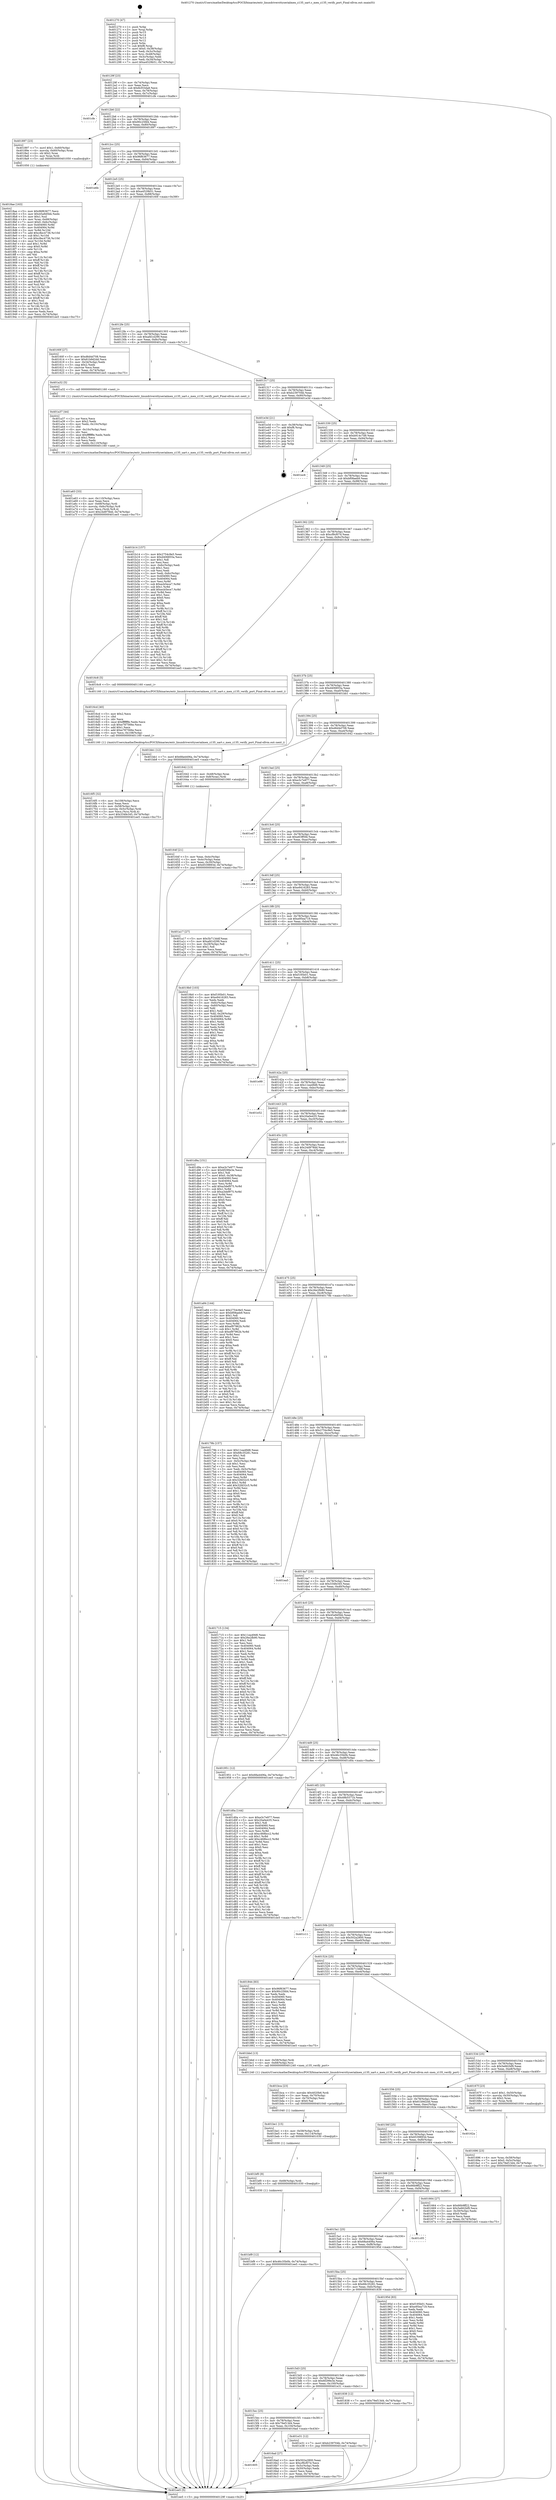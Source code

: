 digraph "0x401270" {
  label = "0x401270 (/mnt/c/Users/mathe/Desktop/tcc/POCII/binaries/extr_linuxdriversttyserialmen_z135_uart.c_men_z135_verify_port_Final-ollvm.out::main(0))"
  labelloc = "t"
  node[shape=record]

  Entry [label="",width=0.3,height=0.3,shape=circle,fillcolor=black,style=filled]
  "0x40129f" [label="{
     0x40129f [23]\l
     | [instrs]\l
     &nbsp;&nbsp;0x40129f \<+3\>: mov -0x74(%rbp),%eax\l
     &nbsp;&nbsp;0x4012a2 \<+2\>: mov %eax,%ecx\l
     &nbsp;&nbsp;0x4012a4 \<+6\>: sub $0x8cf33da8,%ecx\l
     &nbsp;&nbsp;0x4012aa \<+3\>: mov %eax,-0x78(%rbp)\l
     &nbsp;&nbsp;0x4012ad \<+3\>: mov %ecx,-0x7c(%rbp)\l
     &nbsp;&nbsp;0x4012b0 \<+6\>: je 0000000000401cfe \<main+0xa8e\>\l
  }"]
  "0x401cfe" [label="{
     0x401cfe\l
  }", style=dashed]
  "0x4012b6" [label="{
     0x4012b6 [22]\l
     | [instrs]\l
     &nbsp;&nbsp;0x4012b6 \<+5\>: jmp 00000000004012bb \<main+0x4b\>\l
     &nbsp;&nbsp;0x4012bb \<+3\>: mov -0x78(%rbp),%eax\l
     &nbsp;&nbsp;0x4012be \<+5\>: sub $0x90c25fd4,%eax\l
     &nbsp;&nbsp;0x4012c3 \<+3\>: mov %eax,-0x80(%rbp)\l
     &nbsp;&nbsp;0x4012c6 \<+6\>: je 0000000000401897 \<main+0x627\>\l
  }"]
  Exit [label="",width=0.3,height=0.3,shape=circle,fillcolor=black,style=filled,peripheries=2]
  "0x401897" [label="{
     0x401897 [23]\l
     | [instrs]\l
     &nbsp;&nbsp;0x401897 \<+7\>: movl $0x1,-0x60(%rbp)\l
     &nbsp;&nbsp;0x40189e \<+4\>: movslq -0x60(%rbp),%rax\l
     &nbsp;&nbsp;0x4018a2 \<+4\>: shl $0x2,%rax\l
     &nbsp;&nbsp;0x4018a6 \<+3\>: mov %rax,%rdi\l
     &nbsp;&nbsp;0x4018a9 \<+5\>: call 0000000000401050 \<malloc@plt\>\l
     | [calls]\l
     &nbsp;&nbsp;0x401050 \{1\} (unknown)\l
  }"]
  "0x4012cc" [label="{
     0x4012cc [25]\l
     | [instrs]\l
     &nbsp;&nbsp;0x4012cc \<+5\>: jmp 00000000004012d1 \<main+0x61\>\l
     &nbsp;&nbsp;0x4012d1 \<+3\>: mov -0x78(%rbp),%eax\l
     &nbsp;&nbsp;0x4012d4 \<+5\>: sub $0x96f63677,%eax\l
     &nbsp;&nbsp;0x4012d9 \<+6\>: mov %eax,-0x84(%rbp)\l
     &nbsp;&nbsp;0x4012df \<+6\>: je 0000000000401e6b \<main+0xbfb\>\l
  }"]
  "0x401bf9" [label="{
     0x401bf9 [12]\l
     | [instrs]\l
     &nbsp;&nbsp;0x401bf9 \<+7\>: movl $0x46c35b0b,-0x74(%rbp)\l
     &nbsp;&nbsp;0x401c00 \<+5\>: jmp 0000000000401ee5 \<main+0xc75\>\l
  }"]
  "0x401e6b" [label="{
     0x401e6b\l
  }", style=dashed]
  "0x4012e5" [label="{
     0x4012e5 [25]\l
     | [instrs]\l
     &nbsp;&nbsp;0x4012e5 \<+5\>: jmp 00000000004012ea \<main+0x7a\>\l
     &nbsp;&nbsp;0x4012ea \<+3\>: mov -0x78(%rbp),%eax\l
     &nbsp;&nbsp;0x4012ed \<+5\>: sub $0xa4529b51,%eax\l
     &nbsp;&nbsp;0x4012f2 \<+6\>: mov %eax,-0x88(%rbp)\l
     &nbsp;&nbsp;0x4012f8 \<+6\>: je 000000000040160f \<main+0x39f\>\l
  }"]
  "0x401bf0" [label="{
     0x401bf0 [9]\l
     | [instrs]\l
     &nbsp;&nbsp;0x401bf0 \<+4\>: mov -0x68(%rbp),%rdi\l
     &nbsp;&nbsp;0x401bf4 \<+5\>: call 0000000000401030 \<free@plt\>\l
     | [calls]\l
     &nbsp;&nbsp;0x401030 \{1\} (unknown)\l
  }"]
  "0x40160f" [label="{
     0x40160f [27]\l
     | [instrs]\l
     &nbsp;&nbsp;0x40160f \<+5\>: mov $0xd6d4d708,%eax\l
     &nbsp;&nbsp;0x401614 \<+5\>: mov $0x61b9d2dd,%ecx\l
     &nbsp;&nbsp;0x401619 \<+3\>: mov -0x34(%rbp),%edx\l
     &nbsp;&nbsp;0x40161c \<+3\>: cmp $0x2,%edx\l
     &nbsp;&nbsp;0x40161f \<+3\>: cmovne %ecx,%eax\l
     &nbsp;&nbsp;0x401622 \<+3\>: mov %eax,-0x74(%rbp)\l
     &nbsp;&nbsp;0x401625 \<+5\>: jmp 0000000000401ee5 \<main+0xc75\>\l
  }"]
  "0x4012fe" [label="{
     0x4012fe [25]\l
     | [instrs]\l
     &nbsp;&nbsp;0x4012fe \<+5\>: jmp 0000000000401303 \<main+0x93\>\l
     &nbsp;&nbsp;0x401303 \<+3\>: mov -0x78(%rbp),%eax\l
     &nbsp;&nbsp;0x401306 \<+5\>: sub $0xafd1d299,%eax\l
     &nbsp;&nbsp;0x40130b \<+6\>: mov %eax,-0x8c(%rbp)\l
     &nbsp;&nbsp;0x401311 \<+6\>: je 0000000000401a32 \<main+0x7c2\>\l
  }"]
  "0x401ee5" [label="{
     0x401ee5 [5]\l
     | [instrs]\l
     &nbsp;&nbsp;0x401ee5 \<+5\>: jmp 000000000040129f \<main+0x2f\>\l
  }"]
  "0x401270" [label="{
     0x401270 [47]\l
     | [instrs]\l
     &nbsp;&nbsp;0x401270 \<+1\>: push %rbp\l
     &nbsp;&nbsp;0x401271 \<+3\>: mov %rsp,%rbp\l
     &nbsp;&nbsp;0x401274 \<+2\>: push %r15\l
     &nbsp;&nbsp;0x401276 \<+2\>: push %r14\l
     &nbsp;&nbsp;0x401278 \<+2\>: push %r13\l
     &nbsp;&nbsp;0x40127a \<+2\>: push %r12\l
     &nbsp;&nbsp;0x40127c \<+1\>: push %rbx\l
     &nbsp;&nbsp;0x40127d \<+7\>: sub $0xf8,%rsp\l
     &nbsp;&nbsp;0x401284 \<+7\>: movl $0x0,-0x38(%rbp)\l
     &nbsp;&nbsp;0x40128b \<+3\>: mov %edi,-0x3c(%rbp)\l
     &nbsp;&nbsp;0x40128e \<+4\>: mov %rsi,-0x48(%rbp)\l
     &nbsp;&nbsp;0x401292 \<+3\>: mov -0x3c(%rbp),%edi\l
     &nbsp;&nbsp;0x401295 \<+3\>: mov %edi,-0x34(%rbp)\l
     &nbsp;&nbsp;0x401298 \<+7\>: movl $0xa4529b51,-0x74(%rbp)\l
  }"]
  "0x401be1" [label="{
     0x401be1 [15]\l
     | [instrs]\l
     &nbsp;&nbsp;0x401be1 \<+4\>: mov -0x58(%rbp),%rdi\l
     &nbsp;&nbsp;0x401be5 \<+6\>: mov %eax,-0x114(%rbp)\l
     &nbsp;&nbsp;0x401beb \<+5\>: call 0000000000401030 \<free@plt\>\l
     | [calls]\l
     &nbsp;&nbsp;0x401030 \{1\} (unknown)\l
  }"]
  "0x401a32" [label="{
     0x401a32 [5]\l
     | [instrs]\l
     &nbsp;&nbsp;0x401a32 \<+5\>: call 0000000000401160 \<next_i\>\l
     | [calls]\l
     &nbsp;&nbsp;0x401160 \{1\} (/mnt/c/Users/mathe/Desktop/tcc/POCII/binaries/extr_linuxdriversttyserialmen_z135_uart.c_men_z135_verify_port_Final-ollvm.out::next_i)\l
  }"]
  "0x401317" [label="{
     0x401317 [25]\l
     | [instrs]\l
     &nbsp;&nbsp;0x401317 \<+5\>: jmp 000000000040131c \<main+0xac\>\l
     &nbsp;&nbsp;0x40131c \<+3\>: mov -0x78(%rbp),%eax\l
     &nbsp;&nbsp;0x40131f \<+5\>: sub $0xb239704b,%eax\l
     &nbsp;&nbsp;0x401324 \<+6\>: mov %eax,-0x90(%rbp)\l
     &nbsp;&nbsp;0x40132a \<+6\>: je 0000000000401e3d \<main+0xbcd\>\l
  }"]
  "0x401bca" [label="{
     0x401bca [23]\l
     | [instrs]\l
     &nbsp;&nbsp;0x401bca \<+10\>: movabs $0x4020b6,%rdi\l
     &nbsp;&nbsp;0x401bd4 \<+3\>: mov %eax,-0x70(%rbp)\l
     &nbsp;&nbsp;0x401bd7 \<+3\>: mov -0x70(%rbp),%esi\l
     &nbsp;&nbsp;0x401bda \<+2\>: mov $0x0,%al\l
     &nbsp;&nbsp;0x401bdc \<+5\>: call 0000000000401040 \<printf@plt\>\l
     | [calls]\l
     &nbsp;&nbsp;0x401040 \{1\} (unknown)\l
  }"]
  "0x401e3d" [label="{
     0x401e3d [21]\l
     | [instrs]\l
     &nbsp;&nbsp;0x401e3d \<+3\>: mov -0x38(%rbp),%eax\l
     &nbsp;&nbsp;0x401e40 \<+7\>: add $0xf8,%rsp\l
     &nbsp;&nbsp;0x401e47 \<+1\>: pop %rbx\l
     &nbsp;&nbsp;0x401e48 \<+2\>: pop %r12\l
     &nbsp;&nbsp;0x401e4a \<+2\>: pop %r13\l
     &nbsp;&nbsp;0x401e4c \<+2\>: pop %r14\l
     &nbsp;&nbsp;0x401e4e \<+2\>: pop %r15\l
     &nbsp;&nbsp;0x401e50 \<+1\>: pop %rbp\l
     &nbsp;&nbsp;0x401e51 \<+1\>: ret\l
  }"]
  "0x401330" [label="{
     0x401330 [25]\l
     | [instrs]\l
     &nbsp;&nbsp;0x401330 \<+5\>: jmp 0000000000401335 \<main+0xc5\>\l
     &nbsp;&nbsp;0x401335 \<+3\>: mov -0x78(%rbp),%eax\l
     &nbsp;&nbsp;0x401338 \<+5\>: sub $0xb914c7d9,%eax\l
     &nbsp;&nbsp;0x40133d \<+6\>: mov %eax,-0x94(%rbp)\l
     &nbsp;&nbsp;0x401343 \<+6\>: je 0000000000401ec6 \<main+0xc56\>\l
  }"]
  "0x401a63" [label="{
     0x401a63 [33]\l
     | [instrs]\l
     &nbsp;&nbsp;0x401a63 \<+6\>: mov -0x110(%rbp),%ecx\l
     &nbsp;&nbsp;0x401a69 \<+3\>: imul %eax,%ecx\l
     &nbsp;&nbsp;0x401a6c \<+4\>: mov -0x68(%rbp),%rdi\l
     &nbsp;&nbsp;0x401a70 \<+4\>: movslq -0x6c(%rbp),%r8\l
     &nbsp;&nbsp;0x401a74 \<+4\>: mov %ecx,(%rdi,%r8,4)\l
     &nbsp;&nbsp;0x401a78 \<+7\>: movl $0x24d978dd,-0x74(%rbp)\l
     &nbsp;&nbsp;0x401a7f \<+5\>: jmp 0000000000401ee5 \<main+0xc75\>\l
  }"]
  "0x401ec6" [label="{
     0x401ec6\l
  }", style=dashed]
  "0x401349" [label="{
     0x401349 [25]\l
     | [instrs]\l
     &nbsp;&nbsp;0x401349 \<+5\>: jmp 000000000040134e \<main+0xde\>\l
     &nbsp;&nbsp;0x40134e \<+3\>: mov -0x78(%rbp),%eax\l
     &nbsp;&nbsp;0x401351 \<+5\>: sub $0xbf08aeb9,%eax\l
     &nbsp;&nbsp;0x401356 \<+6\>: mov %eax,-0x98(%rbp)\l
     &nbsp;&nbsp;0x40135c \<+6\>: je 0000000000401b14 \<main+0x8a4\>\l
  }"]
  "0x401a37" [label="{
     0x401a37 [44]\l
     | [instrs]\l
     &nbsp;&nbsp;0x401a37 \<+2\>: xor %ecx,%ecx\l
     &nbsp;&nbsp;0x401a39 \<+5\>: mov $0x2,%edx\l
     &nbsp;&nbsp;0x401a3e \<+6\>: mov %edx,-0x10c(%rbp)\l
     &nbsp;&nbsp;0x401a44 \<+1\>: cltd\l
     &nbsp;&nbsp;0x401a45 \<+6\>: mov -0x10c(%rbp),%esi\l
     &nbsp;&nbsp;0x401a4b \<+2\>: idiv %esi\l
     &nbsp;&nbsp;0x401a4d \<+6\>: imul $0xfffffffe,%edx,%edx\l
     &nbsp;&nbsp;0x401a53 \<+3\>: sub $0x1,%ecx\l
     &nbsp;&nbsp;0x401a56 \<+2\>: sub %ecx,%edx\l
     &nbsp;&nbsp;0x401a58 \<+6\>: mov %edx,-0x110(%rbp)\l
     &nbsp;&nbsp;0x401a5e \<+5\>: call 0000000000401160 \<next_i\>\l
     | [calls]\l
     &nbsp;&nbsp;0x401160 \{1\} (/mnt/c/Users/mathe/Desktop/tcc/POCII/binaries/extr_linuxdriversttyserialmen_z135_uart.c_men_z135_verify_port_Final-ollvm.out::next_i)\l
  }"]
  "0x401b14" [label="{
     0x401b14 [157]\l
     | [instrs]\l
     &nbsp;&nbsp;0x401b14 \<+5\>: mov $0x2754c9e5,%eax\l
     &nbsp;&nbsp;0x401b19 \<+5\>: mov $0xd406855a,%ecx\l
     &nbsp;&nbsp;0x401b1e \<+2\>: mov $0x1,%dl\l
     &nbsp;&nbsp;0x401b20 \<+2\>: xor %esi,%esi\l
     &nbsp;&nbsp;0x401b22 \<+3\>: mov -0x6c(%rbp),%edi\l
     &nbsp;&nbsp;0x401b25 \<+3\>: sub $0x1,%esi\l
     &nbsp;&nbsp;0x401b28 \<+2\>: sub %esi,%edi\l
     &nbsp;&nbsp;0x401b2a \<+3\>: mov %edi,-0x6c(%rbp)\l
     &nbsp;&nbsp;0x401b2d \<+7\>: mov 0x404060,%esi\l
     &nbsp;&nbsp;0x401b34 \<+7\>: mov 0x404064,%edi\l
     &nbsp;&nbsp;0x401b3b \<+3\>: mov %esi,%r8d\l
     &nbsp;&nbsp;0x401b3e \<+7\>: sub $0xecb5ece7,%r8d\l
     &nbsp;&nbsp;0x401b45 \<+4\>: sub $0x1,%r8d\l
     &nbsp;&nbsp;0x401b49 \<+7\>: add $0xecb5ece7,%r8d\l
     &nbsp;&nbsp;0x401b50 \<+4\>: imul %r8d,%esi\l
     &nbsp;&nbsp;0x401b54 \<+3\>: and $0x1,%esi\l
     &nbsp;&nbsp;0x401b57 \<+3\>: cmp $0x0,%esi\l
     &nbsp;&nbsp;0x401b5a \<+4\>: sete %r9b\l
     &nbsp;&nbsp;0x401b5e \<+3\>: cmp $0xa,%edi\l
     &nbsp;&nbsp;0x401b61 \<+4\>: setl %r10b\l
     &nbsp;&nbsp;0x401b65 \<+3\>: mov %r9b,%r11b\l
     &nbsp;&nbsp;0x401b68 \<+4\>: xor $0xff,%r11b\l
     &nbsp;&nbsp;0x401b6c \<+3\>: mov %r10b,%bl\l
     &nbsp;&nbsp;0x401b6f \<+3\>: xor $0xff,%bl\l
     &nbsp;&nbsp;0x401b72 \<+3\>: xor $0x1,%dl\l
     &nbsp;&nbsp;0x401b75 \<+3\>: mov %r11b,%r14b\l
     &nbsp;&nbsp;0x401b78 \<+4\>: and $0xff,%r14b\l
     &nbsp;&nbsp;0x401b7c \<+3\>: and %dl,%r9b\l
     &nbsp;&nbsp;0x401b7f \<+3\>: mov %bl,%r15b\l
     &nbsp;&nbsp;0x401b82 \<+4\>: and $0xff,%r15b\l
     &nbsp;&nbsp;0x401b86 \<+3\>: and %dl,%r10b\l
     &nbsp;&nbsp;0x401b89 \<+3\>: or %r9b,%r14b\l
     &nbsp;&nbsp;0x401b8c \<+3\>: or %r10b,%r15b\l
     &nbsp;&nbsp;0x401b8f \<+3\>: xor %r15b,%r14b\l
     &nbsp;&nbsp;0x401b92 \<+3\>: or %bl,%r11b\l
     &nbsp;&nbsp;0x401b95 \<+4\>: xor $0xff,%r11b\l
     &nbsp;&nbsp;0x401b99 \<+3\>: or $0x1,%dl\l
     &nbsp;&nbsp;0x401b9c \<+3\>: and %dl,%r11b\l
     &nbsp;&nbsp;0x401b9f \<+3\>: or %r11b,%r14b\l
     &nbsp;&nbsp;0x401ba2 \<+4\>: test $0x1,%r14b\l
     &nbsp;&nbsp;0x401ba6 \<+3\>: cmovne %ecx,%eax\l
     &nbsp;&nbsp;0x401ba9 \<+3\>: mov %eax,-0x74(%rbp)\l
     &nbsp;&nbsp;0x401bac \<+5\>: jmp 0000000000401ee5 \<main+0xc75\>\l
  }"]
  "0x401362" [label="{
     0x401362 [25]\l
     | [instrs]\l
     &nbsp;&nbsp;0x401362 \<+5\>: jmp 0000000000401367 \<main+0xf7\>\l
     &nbsp;&nbsp;0x401367 \<+3\>: mov -0x78(%rbp),%eax\l
     &nbsp;&nbsp;0x40136a \<+5\>: sub $0xcf9cf07d,%eax\l
     &nbsp;&nbsp;0x40136f \<+6\>: mov %eax,-0x9c(%rbp)\l
     &nbsp;&nbsp;0x401375 \<+6\>: je 00000000004016c8 \<main+0x458\>\l
  }"]
  "0x4018ae" [label="{
     0x4018ae [163]\l
     | [instrs]\l
     &nbsp;&nbsp;0x4018ae \<+5\>: mov $0x96f63677,%ecx\l
     &nbsp;&nbsp;0x4018b3 \<+5\>: mov $0x45a9d5bb,%edx\l
     &nbsp;&nbsp;0x4018b8 \<+3\>: mov $0x1,%sil\l
     &nbsp;&nbsp;0x4018bb \<+4\>: mov %rax,-0x68(%rbp)\l
     &nbsp;&nbsp;0x4018bf \<+7\>: movl $0x0,-0x6c(%rbp)\l
     &nbsp;&nbsp;0x4018c6 \<+8\>: mov 0x404060,%r8d\l
     &nbsp;&nbsp;0x4018ce \<+8\>: mov 0x404064,%r9d\l
     &nbsp;&nbsp;0x4018d6 \<+3\>: mov %r8d,%r10d\l
     &nbsp;&nbsp;0x4018d9 \<+7\>: add $0xc8ec4736,%r10d\l
     &nbsp;&nbsp;0x4018e0 \<+4\>: sub $0x1,%r10d\l
     &nbsp;&nbsp;0x4018e4 \<+7\>: sub $0xc8ec4736,%r10d\l
     &nbsp;&nbsp;0x4018eb \<+4\>: imul %r10d,%r8d\l
     &nbsp;&nbsp;0x4018ef \<+4\>: and $0x1,%r8d\l
     &nbsp;&nbsp;0x4018f3 \<+4\>: cmp $0x0,%r8d\l
     &nbsp;&nbsp;0x4018f7 \<+4\>: sete %r11b\l
     &nbsp;&nbsp;0x4018fb \<+4\>: cmp $0xa,%r9d\l
     &nbsp;&nbsp;0x4018ff \<+3\>: setl %bl\l
     &nbsp;&nbsp;0x401902 \<+3\>: mov %r11b,%r14b\l
     &nbsp;&nbsp;0x401905 \<+4\>: xor $0xff,%r14b\l
     &nbsp;&nbsp;0x401909 \<+3\>: mov %bl,%r15b\l
     &nbsp;&nbsp;0x40190c \<+4\>: xor $0xff,%r15b\l
     &nbsp;&nbsp;0x401910 \<+4\>: xor $0x1,%sil\l
     &nbsp;&nbsp;0x401914 \<+3\>: mov %r14b,%r12b\l
     &nbsp;&nbsp;0x401917 \<+4\>: and $0xff,%r12b\l
     &nbsp;&nbsp;0x40191b \<+3\>: and %sil,%r11b\l
     &nbsp;&nbsp;0x40191e \<+3\>: mov %r15b,%r13b\l
     &nbsp;&nbsp;0x401921 \<+4\>: and $0xff,%r13b\l
     &nbsp;&nbsp;0x401925 \<+3\>: and %sil,%bl\l
     &nbsp;&nbsp;0x401928 \<+3\>: or %r11b,%r12b\l
     &nbsp;&nbsp;0x40192b \<+3\>: or %bl,%r13b\l
     &nbsp;&nbsp;0x40192e \<+3\>: xor %r13b,%r12b\l
     &nbsp;&nbsp;0x401931 \<+3\>: or %r15b,%r14b\l
     &nbsp;&nbsp;0x401934 \<+4\>: xor $0xff,%r14b\l
     &nbsp;&nbsp;0x401938 \<+4\>: or $0x1,%sil\l
     &nbsp;&nbsp;0x40193c \<+3\>: and %sil,%r14b\l
     &nbsp;&nbsp;0x40193f \<+3\>: or %r14b,%r12b\l
     &nbsp;&nbsp;0x401942 \<+4\>: test $0x1,%r12b\l
     &nbsp;&nbsp;0x401946 \<+3\>: cmovne %edx,%ecx\l
     &nbsp;&nbsp;0x401949 \<+3\>: mov %ecx,-0x74(%rbp)\l
     &nbsp;&nbsp;0x40194c \<+5\>: jmp 0000000000401ee5 \<main+0xc75\>\l
  }"]
  "0x4016c8" [label="{
     0x4016c8 [5]\l
     | [instrs]\l
     &nbsp;&nbsp;0x4016c8 \<+5\>: call 0000000000401160 \<next_i\>\l
     | [calls]\l
     &nbsp;&nbsp;0x401160 \{1\} (/mnt/c/Users/mathe/Desktop/tcc/POCII/binaries/extr_linuxdriversttyserialmen_z135_uart.c_men_z135_verify_port_Final-ollvm.out::next_i)\l
  }"]
  "0x40137b" [label="{
     0x40137b [25]\l
     | [instrs]\l
     &nbsp;&nbsp;0x40137b \<+5\>: jmp 0000000000401380 \<main+0x110\>\l
     &nbsp;&nbsp;0x401380 \<+3\>: mov -0x78(%rbp),%eax\l
     &nbsp;&nbsp;0x401383 \<+5\>: sub $0xd406855a,%eax\l
     &nbsp;&nbsp;0x401388 \<+6\>: mov %eax,-0xa0(%rbp)\l
     &nbsp;&nbsp;0x40138e \<+6\>: je 0000000000401bb1 \<main+0x941\>\l
  }"]
  "0x4016f5" [label="{
     0x4016f5 [32]\l
     | [instrs]\l
     &nbsp;&nbsp;0x4016f5 \<+6\>: mov -0x108(%rbp),%ecx\l
     &nbsp;&nbsp;0x4016fb \<+3\>: imul %eax,%ecx\l
     &nbsp;&nbsp;0x4016fe \<+4\>: mov -0x58(%rbp),%rsi\l
     &nbsp;&nbsp;0x401702 \<+4\>: movslq -0x5c(%rbp),%rdi\l
     &nbsp;&nbsp;0x401706 \<+3\>: mov %ecx,(%rsi,%rdi,4)\l
     &nbsp;&nbsp;0x401709 \<+7\>: movl $0x334fe345,-0x74(%rbp)\l
     &nbsp;&nbsp;0x401710 \<+5\>: jmp 0000000000401ee5 \<main+0xc75\>\l
  }"]
  "0x401bb1" [label="{
     0x401bb1 [12]\l
     | [instrs]\l
     &nbsp;&nbsp;0x401bb1 \<+7\>: movl $0x68a4406a,-0x74(%rbp)\l
     &nbsp;&nbsp;0x401bb8 \<+5\>: jmp 0000000000401ee5 \<main+0xc75\>\l
  }"]
  "0x401394" [label="{
     0x401394 [25]\l
     | [instrs]\l
     &nbsp;&nbsp;0x401394 \<+5\>: jmp 0000000000401399 \<main+0x129\>\l
     &nbsp;&nbsp;0x401399 \<+3\>: mov -0x78(%rbp),%eax\l
     &nbsp;&nbsp;0x40139c \<+5\>: sub $0xd6d4d708,%eax\l
     &nbsp;&nbsp;0x4013a1 \<+6\>: mov %eax,-0xa4(%rbp)\l
     &nbsp;&nbsp;0x4013a7 \<+6\>: je 0000000000401642 \<main+0x3d2\>\l
  }"]
  "0x4016cd" [label="{
     0x4016cd [40]\l
     | [instrs]\l
     &nbsp;&nbsp;0x4016cd \<+5\>: mov $0x2,%ecx\l
     &nbsp;&nbsp;0x4016d2 \<+1\>: cltd\l
     &nbsp;&nbsp;0x4016d3 \<+2\>: idiv %ecx\l
     &nbsp;&nbsp;0x4016d5 \<+6\>: imul $0xfffffffe,%edx,%ecx\l
     &nbsp;&nbsp;0x4016db \<+6\>: sub $0xe787566e,%ecx\l
     &nbsp;&nbsp;0x4016e1 \<+3\>: add $0x1,%ecx\l
     &nbsp;&nbsp;0x4016e4 \<+6\>: add $0xe787566e,%ecx\l
     &nbsp;&nbsp;0x4016ea \<+6\>: mov %ecx,-0x108(%rbp)\l
     &nbsp;&nbsp;0x4016f0 \<+5\>: call 0000000000401160 \<next_i\>\l
     | [calls]\l
     &nbsp;&nbsp;0x401160 \{1\} (/mnt/c/Users/mathe/Desktop/tcc/POCII/binaries/extr_linuxdriversttyserialmen_z135_uart.c_men_z135_verify_port_Final-ollvm.out::next_i)\l
  }"]
  "0x401642" [label="{
     0x401642 [13]\l
     | [instrs]\l
     &nbsp;&nbsp;0x401642 \<+4\>: mov -0x48(%rbp),%rax\l
     &nbsp;&nbsp;0x401646 \<+4\>: mov 0x8(%rax),%rdi\l
     &nbsp;&nbsp;0x40164a \<+5\>: call 0000000000401060 \<atoi@plt\>\l
     | [calls]\l
     &nbsp;&nbsp;0x401060 \{1\} (unknown)\l
  }"]
  "0x4013ad" [label="{
     0x4013ad [25]\l
     | [instrs]\l
     &nbsp;&nbsp;0x4013ad \<+5\>: jmp 00000000004013b2 \<main+0x142\>\l
     &nbsp;&nbsp;0x4013b2 \<+3\>: mov -0x78(%rbp),%eax\l
     &nbsp;&nbsp;0x4013b5 \<+5\>: sub $0xe3c7e977,%eax\l
     &nbsp;&nbsp;0x4013ba \<+6\>: mov %eax,-0xa8(%rbp)\l
     &nbsp;&nbsp;0x4013c0 \<+6\>: je 0000000000401ed7 \<main+0xc67\>\l
  }"]
  "0x40164f" [label="{
     0x40164f [21]\l
     | [instrs]\l
     &nbsp;&nbsp;0x40164f \<+3\>: mov %eax,-0x4c(%rbp)\l
     &nbsp;&nbsp;0x401652 \<+3\>: mov -0x4c(%rbp),%eax\l
     &nbsp;&nbsp;0x401655 \<+3\>: mov %eax,-0x30(%rbp)\l
     &nbsp;&nbsp;0x401658 \<+7\>: movl $0x6539893d,-0x74(%rbp)\l
     &nbsp;&nbsp;0x40165f \<+5\>: jmp 0000000000401ee5 \<main+0xc75\>\l
  }"]
  "0x401605" [label="{
     0x401605\l
  }", style=dashed]
  "0x401ed7" [label="{
     0x401ed7\l
  }", style=dashed]
  "0x4013c6" [label="{
     0x4013c6 [25]\l
     | [instrs]\l
     &nbsp;&nbsp;0x4013c6 \<+5\>: jmp 00000000004013cb \<main+0x15b\>\l
     &nbsp;&nbsp;0x4013cb \<+3\>: mov -0x78(%rbp),%eax\l
     &nbsp;&nbsp;0x4013ce \<+5\>: sub $0xe63ff5fd,%eax\l
     &nbsp;&nbsp;0x4013d3 \<+6\>: mov %eax,-0xac(%rbp)\l
     &nbsp;&nbsp;0x4013d9 \<+6\>: je 0000000000401c69 \<main+0x9f9\>\l
  }"]
  "0x4016ad" [label="{
     0x4016ad [27]\l
     | [instrs]\l
     &nbsp;&nbsp;0x4016ad \<+5\>: mov $0x502a2800,%eax\l
     &nbsp;&nbsp;0x4016b2 \<+5\>: mov $0xcf9cf07d,%ecx\l
     &nbsp;&nbsp;0x4016b7 \<+3\>: mov -0x5c(%rbp),%edx\l
     &nbsp;&nbsp;0x4016ba \<+3\>: cmp -0x50(%rbp),%edx\l
     &nbsp;&nbsp;0x4016bd \<+3\>: cmovl %ecx,%eax\l
     &nbsp;&nbsp;0x4016c0 \<+3\>: mov %eax,-0x74(%rbp)\l
     &nbsp;&nbsp;0x4016c3 \<+5\>: jmp 0000000000401ee5 \<main+0xc75\>\l
  }"]
  "0x401c69" [label="{
     0x401c69\l
  }", style=dashed]
  "0x4013df" [label="{
     0x4013df [25]\l
     | [instrs]\l
     &nbsp;&nbsp;0x4013df \<+5\>: jmp 00000000004013e4 \<main+0x174\>\l
     &nbsp;&nbsp;0x4013e4 \<+3\>: mov -0x78(%rbp),%eax\l
     &nbsp;&nbsp;0x4013e7 \<+5\>: sub $0xe9416283,%eax\l
     &nbsp;&nbsp;0x4013ec \<+6\>: mov %eax,-0xb0(%rbp)\l
     &nbsp;&nbsp;0x4013f2 \<+6\>: je 0000000000401a17 \<main+0x7a7\>\l
  }"]
  "0x4015ec" [label="{
     0x4015ec [25]\l
     | [instrs]\l
     &nbsp;&nbsp;0x4015ec \<+5\>: jmp 00000000004015f1 \<main+0x381\>\l
     &nbsp;&nbsp;0x4015f1 \<+3\>: mov -0x78(%rbp),%eax\l
     &nbsp;&nbsp;0x4015f4 \<+5\>: sub $0x79ef13d4,%eax\l
     &nbsp;&nbsp;0x4015f9 \<+6\>: mov %eax,-0x104(%rbp)\l
     &nbsp;&nbsp;0x4015ff \<+6\>: je 00000000004016ad \<main+0x43d\>\l
  }"]
  "0x401a17" [label="{
     0x401a17 [27]\l
     | [instrs]\l
     &nbsp;&nbsp;0x401a17 \<+5\>: mov $0x5b713ddf,%eax\l
     &nbsp;&nbsp;0x401a1c \<+5\>: mov $0xafd1d299,%ecx\l
     &nbsp;&nbsp;0x401a21 \<+3\>: mov -0x29(%rbp),%dl\l
     &nbsp;&nbsp;0x401a24 \<+3\>: test $0x1,%dl\l
     &nbsp;&nbsp;0x401a27 \<+3\>: cmovne %ecx,%eax\l
     &nbsp;&nbsp;0x401a2a \<+3\>: mov %eax,-0x74(%rbp)\l
     &nbsp;&nbsp;0x401a2d \<+5\>: jmp 0000000000401ee5 \<main+0xc75\>\l
  }"]
  "0x4013f8" [label="{
     0x4013f8 [25]\l
     | [instrs]\l
     &nbsp;&nbsp;0x4013f8 \<+5\>: jmp 00000000004013fd \<main+0x18d\>\l
     &nbsp;&nbsp;0x4013fd \<+3\>: mov -0x78(%rbp),%eax\l
     &nbsp;&nbsp;0x401400 \<+5\>: sub $0xe95ea719,%eax\l
     &nbsp;&nbsp;0x401405 \<+6\>: mov %eax,-0xb4(%rbp)\l
     &nbsp;&nbsp;0x40140b \<+6\>: je 00000000004019b0 \<main+0x740\>\l
  }"]
  "0x401e31" [label="{
     0x401e31 [12]\l
     | [instrs]\l
     &nbsp;&nbsp;0x401e31 \<+7\>: movl $0xb239704b,-0x74(%rbp)\l
     &nbsp;&nbsp;0x401e38 \<+5\>: jmp 0000000000401ee5 \<main+0xc75\>\l
  }"]
  "0x4019b0" [label="{
     0x4019b0 [103]\l
     | [instrs]\l
     &nbsp;&nbsp;0x4019b0 \<+5\>: mov $0xf195b01,%eax\l
     &nbsp;&nbsp;0x4019b5 \<+5\>: mov $0xe9416283,%ecx\l
     &nbsp;&nbsp;0x4019ba \<+2\>: xor %edx,%edx\l
     &nbsp;&nbsp;0x4019bc \<+3\>: mov -0x6c(%rbp),%esi\l
     &nbsp;&nbsp;0x4019bf \<+3\>: cmp -0x60(%rbp),%esi\l
     &nbsp;&nbsp;0x4019c2 \<+4\>: setl %dil\l
     &nbsp;&nbsp;0x4019c6 \<+4\>: and $0x1,%dil\l
     &nbsp;&nbsp;0x4019ca \<+4\>: mov %dil,-0x29(%rbp)\l
     &nbsp;&nbsp;0x4019ce \<+7\>: mov 0x404060,%esi\l
     &nbsp;&nbsp;0x4019d5 \<+8\>: mov 0x404064,%r8d\l
     &nbsp;&nbsp;0x4019dd \<+3\>: sub $0x1,%edx\l
     &nbsp;&nbsp;0x4019e0 \<+3\>: mov %esi,%r9d\l
     &nbsp;&nbsp;0x4019e3 \<+3\>: add %edx,%r9d\l
     &nbsp;&nbsp;0x4019e6 \<+4\>: imul %r9d,%esi\l
     &nbsp;&nbsp;0x4019ea \<+3\>: and $0x1,%esi\l
     &nbsp;&nbsp;0x4019ed \<+3\>: cmp $0x0,%esi\l
     &nbsp;&nbsp;0x4019f0 \<+4\>: sete %dil\l
     &nbsp;&nbsp;0x4019f4 \<+4\>: cmp $0xa,%r8d\l
     &nbsp;&nbsp;0x4019f8 \<+4\>: setl %r10b\l
     &nbsp;&nbsp;0x4019fc \<+3\>: mov %dil,%r11b\l
     &nbsp;&nbsp;0x4019ff \<+3\>: and %r10b,%r11b\l
     &nbsp;&nbsp;0x401a02 \<+3\>: xor %r10b,%dil\l
     &nbsp;&nbsp;0x401a05 \<+3\>: or %dil,%r11b\l
     &nbsp;&nbsp;0x401a08 \<+4\>: test $0x1,%r11b\l
     &nbsp;&nbsp;0x401a0c \<+3\>: cmovne %ecx,%eax\l
     &nbsp;&nbsp;0x401a0f \<+3\>: mov %eax,-0x74(%rbp)\l
     &nbsp;&nbsp;0x401a12 \<+5\>: jmp 0000000000401ee5 \<main+0xc75\>\l
  }"]
  "0x401411" [label="{
     0x401411 [25]\l
     | [instrs]\l
     &nbsp;&nbsp;0x401411 \<+5\>: jmp 0000000000401416 \<main+0x1a6\>\l
     &nbsp;&nbsp;0x401416 \<+3\>: mov -0x78(%rbp),%eax\l
     &nbsp;&nbsp;0x401419 \<+5\>: sub $0xf195b01,%eax\l
     &nbsp;&nbsp;0x40141e \<+6\>: mov %eax,-0xb8(%rbp)\l
     &nbsp;&nbsp;0x401424 \<+6\>: je 0000000000401e99 \<main+0xc29\>\l
  }"]
  "0x4015d3" [label="{
     0x4015d3 [25]\l
     | [instrs]\l
     &nbsp;&nbsp;0x4015d3 \<+5\>: jmp 00000000004015d8 \<main+0x368\>\l
     &nbsp;&nbsp;0x4015d8 \<+3\>: mov -0x78(%rbp),%eax\l
     &nbsp;&nbsp;0x4015db \<+5\>: sub $0x6f299e3e,%eax\l
     &nbsp;&nbsp;0x4015e0 \<+6\>: mov %eax,-0x100(%rbp)\l
     &nbsp;&nbsp;0x4015e6 \<+6\>: je 0000000000401e31 \<main+0xbc1\>\l
  }"]
  "0x401e99" [label="{
     0x401e99\l
  }", style=dashed]
  "0x40142a" [label="{
     0x40142a [25]\l
     | [instrs]\l
     &nbsp;&nbsp;0x40142a \<+5\>: jmp 000000000040142f \<main+0x1bf\>\l
     &nbsp;&nbsp;0x40142f \<+3\>: mov -0x78(%rbp),%eax\l
     &nbsp;&nbsp;0x401432 \<+5\>: sub $0x11ea49d6,%eax\l
     &nbsp;&nbsp;0x401437 \<+6\>: mov %eax,-0xbc(%rbp)\l
     &nbsp;&nbsp;0x40143d \<+6\>: je 0000000000401e52 \<main+0xbe2\>\l
  }"]
  "0x401838" [label="{
     0x401838 [12]\l
     | [instrs]\l
     &nbsp;&nbsp;0x401838 \<+7\>: movl $0x79ef13d4,-0x74(%rbp)\l
     &nbsp;&nbsp;0x40183f \<+5\>: jmp 0000000000401ee5 \<main+0xc75\>\l
  }"]
  "0x401e52" [label="{
     0x401e52\l
  }", style=dashed]
  "0x401443" [label="{
     0x401443 [25]\l
     | [instrs]\l
     &nbsp;&nbsp;0x401443 \<+5\>: jmp 0000000000401448 \<main+0x1d8\>\l
     &nbsp;&nbsp;0x401448 \<+3\>: mov -0x78(%rbp),%eax\l
     &nbsp;&nbsp;0x40144b \<+5\>: sub $0x20a0e435,%eax\l
     &nbsp;&nbsp;0x401450 \<+6\>: mov %eax,-0xc0(%rbp)\l
     &nbsp;&nbsp;0x401456 \<+6\>: je 0000000000401d9a \<main+0xb2a\>\l
  }"]
  "0x4015ba" [label="{
     0x4015ba [25]\l
     | [instrs]\l
     &nbsp;&nbsp;0x4015ba \<+5\>: jmp 00000000004015bf \<main+0x34f\>\l
     &nbsp;&nbsp;0x4015bf \<+3\>: mov -0x78(%rbp),%eax\l
     &nbsp;&nbsp;0x4015c2 \<+5\>: sub $0x68c35281,%eax\l
     &nbsp;&nbsp;0x4015c7 \<+6\>: mov %eax,-0xfc(%rbp)\l
     &nbsp;&nbsp;0x4015cd \<+6\>: je 0000000000401838 \<main+0x5c8\>\l
  }"]
  "0x401d9a" [label="{
     0x401d9a [151]\l
     | [instrs]\l
     &nbsp;&nbsp;0x401d9a \<+5\>: mov $0xe3c7e977,%eax\l
     &nbsp;&nbsp;0x401d9f \<+5\>: mov $0x6f299e3e,%ecx\l
     &nbsp;&nbsp;0x401da4 \<+2\>: mov $0x1,%dl\l
     &nbsp;&nbsp;0x401da6 \<+7\>: movl $0x0,-0x38(%rbp)\l
     &nbsp;&nbsp;0x401dad \<+7\>: mov 0x404060,%esi\l
     &nbsp;&nbsp;0x401db4 \<+7\>: mov 0x404064,%edi\l
     &nbsp;&nbsp;0x401dbb \<+3\>: mov %esi,%r8d\l
     &nbsp;&nbsp;0x401dbe \<+7\>: add $0xa3def975,%r8d\l
     &nbsp;&nbsp;0x401dc5 \<+4\>: sub $0x1,%r8d\l
     &nbsp;&nbsp;0x401dc9 \<+7\>: sub $0xa3def975,%r8d\l
     &nbsp;&nbsp;0x401dd0 \<+4\>: imul %r8d,%esi\l
     &nbsp;&nbsp;0x401dd4 \<+3\>: and $0x1,%esi\l
     &nbsp;&nbsp;0x401dd7 \<+3\>: cmp $0x0,%esi\l
     &nbsp;&nbsp;0x401dda \<+4\>: sete %r9b\l
     &nbsp;&nbsp;0x401dde \<+3\>: cmp $0xa,%edi\l
     &nbsp;&nbsp;0x401de1 \<+4\>: setl %r10b\l
     &nbsp;&nbsp;0x401de5 \<+3\>: mov %r9b,%r11b\l
     &nbsp;&nbsp;0x401de8 \<+4\>: xor $0xff,%r11b\l
     &nbsp;&nbsp;0x401dec \<+3\>: mov %r10b,%bl\l
     &nbsp;&nbsp;0x401def \<+3\>: xor $0xff,%bl\l
     &nbsp;&nbsp;0x401df2 \<+3\>: xor $0x0,%dl\l
     &nbsp;&nbsp;0x401df5 \<+3\>: mov %r11b,%r14b\l
     &nbsp;&nbsp;0x401df8 \<+4\>: and $0x0,%r14b\l
     &nbsp;&nbsp;0x401dfc \<+3\>: and %dl,%r9b\l
     &nbsp;&nbsp;0x401dff \<+3\>: mov %bl,%r15b\l
     &nbsp;&nbsp;0x401e02 \<+4\>: and $0x0,%r15b\l
     &nbsp;&nbsp;0x401e06 \<+3\>: and %dl,%r10b\l
     &nbsp;&nbsp;0x401e09 \<+3\>: or %r9b,%r14b\l
     &nbsp;&nbsp;0x401e0c \<+3\>: or %r10b,%r15b\l
     &nbsp;&nbsp;0x401e0f \<+3\>: xor %r15b,%r14b\l
     &nbsp;&nbsp;0x401e12 \<+3\>: or %bl,%r11b\l
     &nbsp;&nbsp;0x401e15 \<+4\>: xor $0xff,%r11b\l
     &nbsp;&nbsp;0x401e19 \<+3\>: or $0x0,%dl\l
     &nbsp;&nbsp;0x401e1c \<+3\>: and %dl,%r11b\l
     &nbsp;&nbsp;0x401e1f \<+3\>: or %r11b,%r14b\l
     &nbsp;&nbsp;0x401e22 \<+4\>: test $0x1,%r14b\l
     &nbsp;&nbsp;0x401e26 \<+3\>: cmovne %ecx,%eax\l
     &nbsp;&nbsp;0x401e29 \<+3\>: mov %eax,-0x74(%rbp)\l
     &nbsp;&nbsp;0x401e2c \<+5\>: jmp 0000000000401ee5 \<main+0xc75\>\l
  }"]
  "0x40145c" [label="{
     0x40145c [25]\l
     | [instrs]\l
     &nbsp;&nbsp;0x40145c \<+5\>: jmp 0000000000401461 \<main+0x1f1\>\l
     &nbsp;&nbsp;0x401461 \<+3\>: mov -0x78(%rbp),%eax\l
     &nbsp;&nbsp;0x401464 \<+5\>: sub $0x24d978dd,%eax\l
     &nbsp;&nbsp;0x401469 \<+6\>: mov %eax,-0xc4(%rbp)\l
     &nbsp;&nbsp;0x40146f \<+6\>: je 0000000000401a84 \<main+0x814\>\l
  }"]
  "0x40195d" [label="{
     0x40195d [83]\l
     | [instrs]\l
     &nbsp;&nbsp;0x40195d \<+5\>: mov $0xf195b01,%eax\l
     &nbsp;&nbsp;0x401962 \<+5\>: mov $0xe95ea719,%ecx\l
     &nbsp;&nbsp;0x401967 \<+2\>: xor %edx,%edx\l
     &nbsp;&nbsp;0x401969 \<+7\>: mov 0x404060,%esi\l
     &nbsp;&nbsp;0x401970 \<+7\>: mov 0x404064,%edi\l
     &nbsp;&nbsp;0x401977 \<+3\>: sub $0x1,%edx\l
     &nbsp;&nbsp;0x40197a \<+3\>: mov %esi,%r8d\l
     &nbsp;&nbsp;0x40197d \<+3\>: add %edx,%r8d\l
     &nbsp;&nbsp;0x401980 \<+4\>: imul %r8d,%esi\l
     &nbsp;&nbsp;0x401984 \<+3\>: and $0x1,%esi\l
     &nbsp;&nbsp;0x401987 \<+3\>: cmp $0x0,%esi\l
     &nbsp;&nbsp;0x40198a \<+4\>: sete %r9b\l
     &nbsp;&nbsp;0x40198e \<+3\>: cmp $0xa,%edi\l
     &nbsp;&nbsp;0x401991 \<+4\>: setl %r10b\l
     &nbsp;&nbsp;0x401995 \<+3\>: mov %r9b,%r11b\l
     &nbsp;&nbsp;0x401998 \<+3\>: and %r10b,%r11b\l
     &nbsp;&nbsp;0x40199b \<+3\>: xor %r10b,%r9b\l
     &nbsp;&nbsp;0x40199e \<+3\>: or %r9b,%r11b\l
     &nbsp;&nbsp;0x4019a1 \<+4\>: test $0x1,%r11b\l
     &nbsp;&nbsp;0x4019a5 \<+3\>: cmovne %ecx,%eax\l
     &nbsp;&nbsp;0x4019a8 \<+3\>: mov %eax,-0x74(%rbp)\l
     &nbsp;&nbsp;0x4019ab \<+5\>: jmp 0000000000401ee5 \<main+0xc75\>\l
  }"]
  "0x401a84" [label="{
     0x401a84 [144]\l
     | [instrs]\l
     &nbsp;&nbsp;0x401a84 \<+5\>: mov $0x2754c9e5,%eax\l
     &nbsp;&nbsp;0x401a89 \<+5\>: mov $0xbf08aeb9,%ecx\l
     &nbsp;&nbsp;0x401a8e \<+2\>: mov $0x1,%dl\l
     &nbsp;&nbsp;0x401a90 \<+7\>: mov 0x404060,%esi\l
     &nbsp;&nbsp;0x401a97 \<+7\>: mov 0x404064,%edi\l
     &nbsp;&nbsp;0x401a9e \<+3\>: mov %esi,%r8d\l
     &nbsp;&nbsp;0x401aa1 \<+7\>: add $0xef97962b,%r8d\l
     &nbsp;&nbsp;0x401aa8 \<+4\>: sub $0x1,%r8d\l
     &nbsp;&nbsp;0x401aac \<+7\>: sub $0xef97962b,%r8d\l
     &nbsp;&nbsp;0x401ab3 \<+4\>: imul %r8d,%esi\l
     &nbsp;&nbsp;0x401ab7 \<+3\>: and $0x1,%esi\l
     &nbsp;&nbsp;0x401aba \<+3\>: cmp $0x0,%esi\l
     &nbsp;&nbsp;0x401abd \<+4\>: sete %r9b\l
     &nbsp;&nbsp;0x401ac1 \<+3\>: cmp $0xa,%edi\l
     &nbsp;&nbsp;0x401ac4 \<+4\>: setl %r10b\l
     &nbsp;&nbsp;0x401ac8 \<+3\>: mov %r9b,%r11b\l
     &nbsp;&nbsp;0x401acb \<+4\>: xor $0xff,%r11b\l
     &nbsp;&nbsp;0x401acf \<+3\>: mov %r10b,%bl\l
     &nbsp;&nbsp;0x401ad2 \<+3\>: xor $0xff,%bl\l
     &nbsp;&nbsp;0x401ad5 \<+3\>: xor $0x0,%dl\l
     &nbsp;&nbsp;0x401ad8 \<+3\>: mov %r11b,%r14b\l
     &nbsp;&nbsp;0x401adb \<+4\>: and $0x0,%r14b\l
     &nbsp;&nbsp;0x401adf \<+3\>: and %dl,%r9b\l
     &nbsp;&nbsp;0x401ae2 \<+3\>: mov %bl,%r15b\l
     &nbsp;&nbsp;0x401ae5 \<+4\>: and $0x0,%r15b\l
     &nbsp;&nbsp;0x401ae9 \<+3\>: and %dl,%r10b\l
     &nbsp;&nbsp;0x401aec \<+3\>: or %r9b,%r14b\l
     &nbsp;&nbsp;0x401aef \<+3\>: or %r10b,%r15b\l
     &nbsp;&nbsp;0x401af2 \<+3\>: xor %r15b,%r14b\l
     &nbsp;&nbsp;0x401af5 \<+3\>: or %bl,%r11b\l
     &nbsp;&nbsp;0x401af8 \<+4\>: xor $0xff,%r11b\l
     &nbsp;&nbsp;0x401afc \<+3\>: or $0x0,%dl\l
     &nbsp;&nbsp;0x401aff \<+3\>: and %dl,%r11b\l
     &nbsp;&nbsp;0x401b02 \<+3\>: or %r11b,%r14b\l
     &nbsp;&nbsp;0x401b05 \<+4\>: test $0x1,%r14b\l
     &nbsp;&nbsp;0x401b09 \<+3\>: cmovne %ecx,%eax\l
     &nbsp;&nbsp;0x401b0c \<+3\>: mov %eax,-0x74(%rbp)\l
     &nbsp;&nbsp;0x401b0f \<+5\>: jmp 0000000000401ee5 \<main+0xc75\>\l
  }"]
  "0x401475" [label="{
     0x401475 [25]\l
     | [instrs]\l
     &nbsp;&nbsp;0x401475 \<+5\>: jmp 000000000040147a \<main+0x20a\>\l
     &nbsp;&nbsp;0x40147a \<+3\>: mov -0x78(%rbp),%eax\l
     &nbsp;&nbsp;0x40147d \<+5\>: sub $0x26e2fb90,%eax\l
     &nbsp;&nbsp;0x401482 \<+6\>: mov %eax,-0xc8(%rbp)\l
     &nbsp;&nbsp;0x401488 \<+6\>: je 000000000040179b \<main+0x52b\>\l
  }"]
  "0x4015a1" [label="{
     0x4015a1 [25]\l
     | [instrs]\l
     &nbsp;&nbsp;0x4015a1 \<+5\>: jmp 00000000004015a6 \<main+0x336\>\l
     &nbsp;&nbsp;0x4015a6 \<+3\>: mov -0x78(%rbp),%eax\l
     &nbsp;&nbsp;0x4015a9 \<+5\>: sub $0x68a4406a,%eax\l
     &nbsp;&nbsp;0x4015ae \<+6\>: mov %eax,-0xf8(%rbp)\l
     &nbsp;&nbsp;0x4015b4 \<+6\>: je 000000000040195d \<main+0x6ed\>\l
  }"]
  "0x40179b" [label="{
     0x40179b [157]\l
     | [instrs]\l
     &nbsp;&nbsp;0x40179b \<+5\>: mov $0x11ea49d6,%eax\l
     &nbsp;&nbsp;0x4017a0 \<+5\>: mov $0x68c35281,%ecx\l
     &nbsp;&nbsp;0x4017a5 \<+2\>: mov $0x1,%dl\l
     &nbsp;&nbsp;0x4017a7 \<+2\>: xor %esi,%esi\l
     &nbsp;&nbsp;0x4017a9 \<+3\>: mov -0x5c(%rbp),%edi\l
     &nbsp;&nbsp;0x4017ac \<+3\>: sub $0x1,%esi\l
     &nbsp;&nbsp;0x4017af \<+2\>: sub %esi,%edi\l
     &nbsp;&nbsp;0x4017b1 \<+3\>: mov %edi,-0x5c(%rbp)\l
     &nbsp;&nbsp;0x4017b4 \<+7\>: mov 0x404060,%esi\l
     &nbsp;&nbsp;0x4017bb \<+7\>: mov 0x404064,%edi\l
     &nbsp;&nbsp;0x4017c2 \<+3\>: mov %esi,%r8d\l
     &nbsp;&nbsp;0x4017c5 \<+7\>: sub $0x32fd32c5,%r8d\l
     &nbsp;&nbsp;0x4017cc \<+4\>: sub $0x1,%r8d\l
     &nbsp;&nbsp;0x4017d0 \<+7\>: add $0x32fd32c5,%r8d\l
     &nbsp;&nbsp;0x4017d7 \<+4\>: imul %r8d,%esi\l
     &nbsp;&nbsp;0x4017db \<+3\>: and $0x1,%esi\l
     &nbsp;&nbsp;0x4017de \<+3\>: cmp $0x0,%esi\l
     &nbsp;&nbsp;0x4017e1 \<+4\>: sete %r9b\l
     &nbsp;&nbsp;0x4017e5 \<+3\>: cmp $0xa,%edi\l
     &nbsp;&nbsp;0x4017e8 \<+4\>: setl %r10b\l
     &nbsp;&nbsp;0x4017ec \<+3\>: mov %r9b,%r11b\l
     &nbsp;&nbsp;0x4017ef \<+4\>: xor $0xff,%r11b\l
     &nbsp;&nbsp;0x4017f3 \<+3\>: mov %r10b,%bl\l
     &nbsp;&nbsp;0x4017f6 \<+3\>: xor $0xff,%bl\l
     &nbsp;&nbsp;0x4017f9 \<+3\>: xor $0x0,%dl\l
     &nbsp;&nbsp;0x4017fc \<+3\>: mov %r11b,%r14b\l
     &nbsp;&nbsp;0x4017ff \<+4\>: and $0x0,%r14b\l
     &nbsp;&nbsp;0x401803 \<+3\>: and %dl,%r9b\l
     &nbsp;&nbsp;0x401806 \<+3\>: mov %bl,%r15b\l
     &nbsp;&nbsp;0x401809 \<+4\>: and $0x0,%r15b\l
     &nbsp;&nbsp;0x40180d \<+3\>: and %dl,%r10b\l
     &nbsp;&nbsp;0x401810 \<+3\>: or %r9b,%r14b\l
     &nbsp;&nbsp;0x401813 \<+3\>: or %r10b,%r15b\l
     &nbsp;&nbsp;0x401816 \<+3\>: xor %r15b,%r14b\l
     &nbsp;&nbsp;0x401819 \<+3\>: or %bl,%r11b\l
     &nbsp;&nbsp;0x40181c \<+4\>: xor $0xff,%r11b\l
     &nbsp;&nbsp;0x401820 \<+3\>: or $0x0,%dl\l
     &nbsp;&nbsp;0x401823 \<+3\>: and %dl,%r11b\l
     &nbsp;&nbsp;0x401826 \<+3\>: or %r11b,%r14b\l
     &nbsp;&nbsp;0x401829 \<+4\>: test $0x1,%r14b\l
     &nbsp;&nbsp;0x40182d \<+3\>: cmovne %ecx,%eax\l
     &nbsp;&nbsp;0x401830 \<+3\>: mov %eax,-0x74(%rbp)\l
     &nbsp;&nbsp;0x401833 \<+5\>: jmp 0000000000401ee5 \<main+0xc75\>\l
  }"]
  "0x40148e" [label="{
     0x40148e [25]\l
     | [instrs]\l
     &nbsp;&nbsp;0x40148e \<+5\>: jmp 0000000000401493 \<main+0x223\>\l
     &nbsp;&nbsp;0x401493 \<+3\>: mov -0x78(%rbp),%eax\l
     &nbsp;&nbsp;0x401496 \<+5\>: sub $0x2754c9e5,%eax\l
     &nbsp;&nbsp;0x40149b \<+6\>: mov %eax,-0xcc(%rbp)\l
     &nbsp;&nbsp;0x4014a1 \<+6\>: je 0000000000401ea5 \<main+0xc35\>\l
  }"]
  "0x401c05" [label="{
     0x401c05\l
  }", style=dashed]
  "0x401ea5" [label="{
     0x401ea5\l
  }", style=dashed]
  "0x4014a7" [label="{
     0x4014a7 [25]\l
     | [instrs]\l
     &nbsp;&nbsp;0x4014a7 \<+5\>: jmp 00000000004014ac \<main+0x23c\>\l
     &nbsp;&nbsp;0x4014ac \<+3\>: mov -0x78(%rbp),%eax\l
     &nbsp;&nbsp;0x4014af \<+5\>: sub $0x334fe345,%eax\l
     &nbsp;&nbsp;0x4014b4 \<+6\>: mov %eax,-0xd0(%rbp)\l
     &nbsp;&nbsp;0x4014ba \<+6\>: je 0000000000401715 \<main+0x4a5\>\l
  }"]
  "0x401696" [label="{
     0x401696 [23]\l
     | [instrs]\l
     &nbsp;&nbsp;0x401696 \<+4\>: mov %rax,-0x58(%rbp)\l
     &nbsp;&nbsp;0x40169a \<+7\>: movl $0x0,-0x5c(%rbp)\l
     &nbsp;&nbsp;0x4016a1 \<+7\>: movl $0x79ef13d4,-0x74(%rbp)\l
     &nbsp;&nbsp;0x4016a8 \<+5\>: jmp 0000000000401ee5 \<main+0xc75\>\l
  }"]
  "0x401715" [label="{
     0x401715 [134]\l
     | [instrs]\l
     &nbsp;&nbsp;0x401715 \<+5\>: mov $0x11ea49d6,%eax\l
     &nbsp;&nbsp;0x40171a \<+5\>: mov $0x26e2fb90,%ecx\l
     &nbsp;&nbsp;0x40171f \<+2\>: mov $0x1,%dl\l
     &nbsp;&nbsp;0x401721 \<+2\>: xor %esi,%esi\l
     &nbsp;&nbsp;0x401723 \<+7\>: mov 0x404060,%edi\l
     &nbsp;&nbsp;0x40172a \<+8\>: mov 0x404064,%r8d\l
     &nbsp;&nbsp;0x401732 \<+3\>: sub $0x1,%esi\l
     &nbsp;&nbsp;0x401735 \<+3\>: mov %edi,%r9d\l
     &nbsp;&nbsp;0x401738 \<+3\>: add %esi,%r9d\l
     &nbsp;&nbsp;0x40173b \<+4\>: imul %r9d,%edi\l
     &nbsp;&nbsp;0x40173f \<+3\>: and $0x1,%edi\l
     &nbsp;&nbsp;0x401742 \<+3\>: cmp $0x0,%edi\l
     &nbsp;&nbsp;0x401745 \<+4\>: sete %r10b\l
     &nbsp;&nbsp;0x401749 \<+4\>: cmp $0xa,%r8d\l
     &nbsp;&nbsp;0x40174d \<+4\>: setl %r11b\l
     &nbsp;&nbsp;0x401751 \<+3\>: mov %r10b,%bl\l
     &nbsp;&nbsp;0x401754 \<+3\>: xor $0xff,%bl\l
     &nbsp;&nbsp;0x401757 \<+3\>: mov %r11b,%r14b\l
     &nbsp;&nbsp;0x40175a \<+4\>: xor $0xff,%r14b\l
     &nbsp;&nbsp;0x40175e \<+3\>: xor $0x0,%dl\l
     &nbsp;&nbsp;0x401761 \<+3\>: mov %bl,%r15b\l
     &nbsp;&nbsp;0x401764 \<+4\>: and $0x0,%r15b\l
     &nbsp;&nbsp;0x401768 \<+3\>: and %dl,%r10b\l
     &nbsp;&nbsp;0x40176b \<+3\>: mov %r14b,%r12b\l
     &nbsp;&nbsp;0x40176e \<+4\>: and $0x0,%r12b\l
     &nbsp;&nbsp;0x401772 \<+3\>: and %dl,%r11b\l
     &nbsp;&nbsp;0x401775 \<+3\>: or %r10b,%r15b\l
     &nbsp;&nbsp;0x401778 \<+3\>: or %r11b,%r12b\l
     &nbsp;&nbsp;0x40177b \<+3\>: xor %r12b,%r15b\l
     &nbsp;&nbsp;0x40177e \<+3\>: or %r14b,%bl\l
     &nbsp;&nbsp;0x401781 \<+3\>: xor $0xff,%bl\l
     &nbsp;&nbsp;0x401784 \<+3\>: or $0x0,%dl\l
     &nbsp;&nbsp;0x401787 \<+2\>: and %dl,%bl\l
     &nbsp;&nbsp;0x401789 \<+3\>: or %bl,%r15b\l
     &nbsp;&nbsp;0x40178c \<+4\>: test $0x1,%r15b\l
     &nbsp;&nbsp;0x401790 \<+3\>: cmovne %ecx,%eax\l
     &nbsp;&nbsp;0x401793 \<+3\>: mov %eax,-0x74(%rbp)\l
     &nbsp;&nbsp;0x401796 \<+5\>: jmp 0000000000401ee5 \<main+0xc75\>\l
  }"]
  "0x4014c0" [label="{
     0x4014c0 [25]\l
     | [instrs]\l
     &nbsp;&nbsp;0x4014c0 \<+5\>: jmp 00000000004014c5 \<main+0x255\>\l
     &nbsp;&nbsp;0x4014c5 \<+3\>: mov -0x78(%rbp),%eax\l
     &nbsp;&nbsp;0x4014c8 \<+5\>: sub $0x45a9d5bb,%eax\l
     &nbsp;&nbsp;0x4014cd \<+6\>: mov %eax,-0xd4(%rbp)\l
     &nbsp;&nbsp;0x4014d3 \<+6\>: je 0000000000401951 \<main+0x6e1\>\l
  }"]
  "0x401588" [label="{
     0x401588 [25]\l
     | [instrs]\l
     &nbsp;&nbsp;0x401588 \<+5\>: jmp 000000000040158d \<main+0x31d\>\l
     &nbsp;&nbsp;0x40158d \<+3\>: mov -0x78(%rbp),%eax\l
     &nbsp;&nbsp;0x401590 \<+5\>: sub $0x66b9ff22,%eax\l
     &nbsp;&nbsp;0x401595 \<+6\>: mov %eax,-0xf4(%rbp)\l
     &nbsp;&nbsp;0x40159b \<+6\>: je 0000000000401c05 \<main+0x995\>\l
  }"]
  "0x401951" [label="{
     0x401951 [12]\l
     | [instrs]\l
     &nbsp;&nbsp;0x401951 \<+7\>: movl $0x68a4406a,-0x74(%rbp)\l
     &nbsp;&nbsp;0x401958 \<+5\>: jmp 0000000000401ee5 \<main+0xc75\>\l
  }"]
  "0x4014d9" [label="{
     0x4014d9 [25]\l
     | [instrs]\l
     &nbsp;&nbsp;0x4014d9 \<+5\>: jmp 00000000004014de \<main+0x26e\>\l
     &nbsp;&nbsp;0x4014de \<+3\>: mov -0x78(%rbp),%eax\l
     &nbsp;&nbsp;0x4014e1 \<+5\>: sub $0x46c35b0b,%eax\l
     &nbsp;&nbsp;0x4014e6 \<+6\>: mov %eax,-0xd8(%rbp)\l
     &nbsp;&nbsp;0x4014ec \<+6\>: je 0000000000401d0a \<main+0xa9a\>\l
  }"]
  "0x401664" [label="{
     0x401664 [27]\l
     | [instrs]\l
     &nbsp;&nbsp;0x401664 \<+5\>: mov $0x66b9ff22,%eax\l
     &nbsp;&nbsp;0x401669 \<+5\>: mov $0x5e662bf9,%ecx\l
     &nbsp;&nbsp;0x40166e \<+3\>: mov -0x30(%rbp),%edx\l
     &nbsp;&nbsp;0x401671 \<+3\>: cmp $0x0,%edx\l
     &nbsp;&nbsp;0x401674 \<+3\>: cmove %ecx,%eax\l
     &nbsp;&nbsp;0x401677 \<+3\>: mov %eax,-0x74(%rbp)\l
     &nbsp;&nbsp;0x40167a \<+5\>: jmp 0000000000401ee5 \<main+0xc75\>\l
  }"]
  "0x401d0a" [label="{
     0x401d0a [144]\l
     | [instrs]\l
     &nbsp;&nbsp;0x401d0a \<+5\>: mov $0xe3c7e977,%eax\l
     &nbsp;&nbsp;0x401d0f \<+5\>: mov $0x20a0e435,%ecx\l
     &nbsp;&nbsp;0x401d14 \<+2\>: mov $0x1,%dl\l
     &nbsp;&nbsp;0x401d16 \<+7\>: mov 0x404060,%esi\l
     &nbsp;&nbsp;0x401d1d \<+7\>: mov 0x404064,%edi\l
     &nbsp;&nbsp;0x401d24 \<+3\>: mov %esi,%r8d\l
     &nbsp;&nbsp;0x401d27 \<+7\>: sub $0xc468bcc2,%r8d\l
     &nbsp;&nbsp;0x401d2e \<+4\>: sub $0x1,%r8d\l
     &nbsp;&nbsp;0x401d32 \<+7\>: add $0xc468bcc2,%r8d\l
     &nbsp;&nbsp;0x401d39 \<+4\>: imul %r8d,%esi\l
     &nbsp;&nbsp;0x401d3d \<+3\>: and $0x1,%esi\l
     &nbsp;&nbsp;0x401d40 \<+3\>: cmp $0x0,%esi\l
     &nbsp;&nbsp;0x401d43 \<+4\>: sete %r9b\l
     &nbsp;&nbsp;0x401d47 \<+3\>: cmp $0xa,%edi\l
     &nbsp;&nbsp;0x401d4a \<+4\>: setl %r10b\l
     &nbsp;&nbsp;0x401d4e \<+3\>: mov %r9b,%r11b\l
     &nbsp;&nbsp;0x401d51 \<+4\>: xor $0xff,%r11b\l
     &nbsp;&nbsp;0x401d55 \<+3\>: mov %r10b,%bl\l
     &nbsp;&nbsp;0x401d58 \<+3\>: xor $0xff,%bl\l
     &nbsp;&nbsp;0x401d5b \<+3\>: xor $0x1,%dl\l
     &nbsp;&nbsp;0x401d5e \<+3\>: mov %r11b,%r14b\l
     &nbsp;&nbsp;0x401d61 \<+4\>: and $0xff,%r14b\l
     &nbsp;&nbsp;0x401d65 \<+3\>: and %dl,%r9b\l
     &nbsp;&nbsp;0x401d68 \<+3\>: mov %bl,%r15b\l
     &nbsp;&nbsp;0x401d6b \<+4\>: and $0xff,%r15b\l
     &nbsp;&nbsp;0x401d6f \<+3\>: and %dl,%r10b\l
     &nbsp;&nbsp;0x401d72 \<+3\>: or %r9b,%r14b\l
     &nbsp;&nbsp;0x401d75 \<+3\>: or %r10b,%r15b\l
     &nbsp;&nbsp;0x401d78 \<+3\>: xor %r15b,%r14b\l
     &nbsp;&nbsp;0x401d7b \<+3\>: or %bl,%r11b\l
     &nbsp;&nbsp;0x401d7e \<+4\>: xor $0xff,%r11b\l
     &nbsp;&nbsp;0x401d82 \<+3\>: or $0x1,%dl\l
     &nbsp;&nbsp;0x401d85 \<+3\>: and %dl,%r11b\l
     &nbsp;&nbsp;0x401d88 \<+3\>: or %r11b,%r14b\l
     &nbsp;&nbsp;0x401d8b \<+4\>: test $0x1,%r14b\l
     &nbsp;&nbsp;0x401d8f \<+3\>: cmovne %ecx,%eax\l
     &nbsp;&nbsp;0x401d92 \<+3\>: mov %eax,-0x74(%rbp)\l
     &nbsp;&nbsp;0x401d95 \<+5\>: jmp 0000000000401ee5 \<main+0xc75\>\l
  }"]
  "0x4014f2" [label="{
     0x4014f2 [25]\l
     | [instrs]\l
     &nbsp;&nbsp;0x4014f2 \<+5\>: jmp 00000000004014f7 \<main+0x287\>\l
     &nbsp;&nbsp;0x4014f7 \<+3\>: mov -0x78(%rbp),%eax\l
     &nbsp;&nbsp;0x4014fa \<+5\>: sub $0x49b5571b,%eax\l
     &nbsp;&nbsp;0x4014ff \<+6\>: mov %eax,-0xdc(%rbp)\l
     &nbsp;&nbsp;0x401505 \<+6\>: je 0000000000401c11 \<main+0x9a1\>\l
  }"]
  "0x40156f" [label="{
     0x40156f [25]\l
     | [instrs]\l
     &nbsp;&nbsp;0x40156f \<+5\>: jmp 0000000000401574 \<main+0x304\>\l
     &nbsp;&nbsp;0x401574 \<+3\>: mov -0x78(%rbp),%eax\l
     &nbsp;&nbsp;0x401577 \<+5\>: sub $0x6539893d,%eax\l
     &nbsp;&nbsp;0x40157c \<+6\>: mov %eax,-0xf0(%rbp)\l
     &nbsp;&nbsp;0x401582 \<+6\>: je 0000000000401664 \<main+0x3f4\>\l
  }"]
  "0x401c11" [label="{
     0x401c11\l
  }", style=dashed]
  "0x40150b" [label="{
     0x40150b [25]\l
     | [instrs]\l
     &nbsp;&nbsp;0x40150b \<+5\>: jmp 0000000000401510 \<main+0x2a0\>\l
     &nbsp;&nbsp;0x401510 \<+3\>: mov -0x78(%rbp),%eax\l
     &nbsp;&nbsp;0x401513 \<+5\>: sub $0x502a2800,%eax\l
     &nbsp;&nbsp;0x401518 \<+6\>: mov %eax,-0xe0(%rbp)\l
     &nbsp;&nbsp;0x40151e \<+6\>: je 0000000000401844 \<main+0x5d4\>\l
  }"]
  "0x40162a" [label="{
     0x40162a\l
  }", style=dashed]
  "0x401844" [label="{
     0x401844 [83]\l
     | [instrs]\l
     &nbsp;&nbsp;0x401844 \<+5\>: mov $0x96f63677,%eax\l
     &nbsp;&nbsp;0x401849 \<+5\>: mov $0x90c25fd4,%ecx\l
     &nbsp;&nbsp;0x40184e \<+2\>: xor %edx,%edx\l
     &nbsp;&nbsp;0x401850 \<+7\>: mov 0x404060,%esi\l
     &nbsp;&nbsp;0x401857 \<+7\>: mov 0x404064,%edi\l
     &nbsp;&nbsp;0x40185e \<+3\>: sub $0x1,%edx\l
     &nbsp;&nbsp;0x401861 \<+3\>: mov %esi,%r8d\l
     &nbsp;&nbsp;0x401864 \<+3\>: add %edx,%r8d\l
     &nbsp;&nbsp;0x401867 \<+4\>: imul %r8d,%esi\l
     &nbsp;&nbsp;0x40186b \<+3\>: and $0x1,%esi\l
     &nbsp;&nbsp;0x40186e \<+3\>: cmp $0x0,%esi\l
     &nbsp;&nbsp;0x401871 \<+4\>: sete %r9b\l
     &nbsp;&nbsp;0x401875 \<+3\>: cmp $0xa,%edi\l
     &nbsp;&nbsp;0x401878 \<+4\>: setl %r10b\l
     &nbsp;&nbsp;0x40187c \<+3\>: mov %r9b,%r11b\l
     &nbsp;&nbsp;0x40187f \<+3\>: and %r10b,%r11b\l
     &nbsp;&nbsp;0x401882 \<+3\>: xor %r10b,%r9b\l
     &nbsp;&nbsp;0x401885 \<+3\>: or %r9b,%r11b\l
     &nbsp;&nbsp;0x401888 \<+4\>: test $0x1,%r11b\l
     &nbsp;&nbsp;0x40188c \<+3\>: cmovne %ecx,%eax\l
     &nbsp;&nbsp;0x40188f \<+3\>: mov %eax,-0x74(%rbp)\l
     &nbsp;&nbsp;0x401892 \<+5\>: jmp 0000000000401ee5 \<main+0xc75\>\l
  }"]
  "0x401524" [label="{
     0x401524 [25]\l
     | [instrs]\l
     &nbsp;&nbsp;0x401524 \<+5\>: jmp 0000000000401529 \<main+0x2b9\>\l
     &nbsp;&nbsp;0x401529 \<+3\>: mov -0x78(%rbp),%eax\l
     &nbsp;&nbsp;0x40152c \<+5\>: sub $0x5b713ddf,%eax\l
     &nbsp;&nbsp;0x401531 \<+6\>: mov %eax,-0xe4(%rbp)\l
     &nbsp;&nbsp;0x401537 \<+6\>: je 0000000000401bbd \<main+0x94d\>\l
  }"]
  "0x401556" [label="{
     0x401556 [25]\l
     | [instrs]\l
     &nbsp;&nbsp;0x401556 \<+5\>: jmp 000000000040155b \<main+0x2eb\>\l
     &nbsp;&nbsp;0x40155b \<+3\>: mov -0x78(%rbp),%eax\l
     &nbsp;&nbsp;0x40155e \<+5\>: sub $0x61b9d2dd,%eax\l
     &nbsp;&nbsp;0x401563 \<+6\>: mov %eax,-0xec(%rbp)\l
     &nbsp;&nbsp;0x401569 \<+6\>: je 000000000040162a \<main+0x3ba\>\l
  }"]
  "0x401bbd" [label="{
     0x401bbd [13]\l
     | [instrs]\l
     &nbsp;&nbsp;0x401bbd \<+4\>: mov -0x58(%rbp),%rdi\l
     &nbsp;&nbsp;0x401bc1 \<+4\>: mov -0x68(%rbp),%rsi\l
     &nbsp;&nbsp;0x401bc5 \<+5\>: call 0000000000401240 \<men_z135_verify_port\>\l
     | [calls]\l
     &nbsp;&nbsp;0x401240 \{1\} (/mnt/c/Users/mathe/Desktop/tcc/POCII/binaries/extr_linuxdriversttyserialmen_z135_uart.c_men_z135_verify_port_Final-ollvm.out::men_z135_verify_port)\l
  }"]
  "0x40153d" [label="{
     0x40153d [25]\l
     | [instrs]\l
     &nbsp;&nbsp;0x40153d \<+5\>: jmp 0000000000401542 \<main+0x2d2\>\l
     &nbsp;&nbsp;0x401542 \<+3\>: mov -0x78(%rbp),%eax\l
     &nbsp;&nbsp;0x401545 \<+5\>: sub $0x5e662bf9,%eax\l
     &nbsp;&nbsp;0x40154a \<+6\>: mov %eax,-0xe8(%rbp)\l
     &nbsp;&nbsp;0x401550 \<+6\>: je 000000000040167f \<main+0x40f\>\l
  }"]
  "0x40167f" [label="{
     0x40167f [23]\l
     | [instrs]\l
     &nbsp;&nbsp;0x40167f \<+7\>: movl $0x1,-0x50(%rbp)\l
     &nbsp;&nbsp;0x401686 \<+4\>: movslq -0x50(%rbp),%rax\l
     &nbsp;&nbsp;0x40168a \<+4\>: shl $0x2,%rax\l
     &nbsp;&nbsp;0x40168e \<+3\>: mov %rax,%rdi\l
     &nbsp;&nbsp;0x401691 \<+5\>: call 0000000000401050 \<malloc@plt\>\l
     | [calls]\l
     &nbsp;&nbsp;0x401050 \{1\} (unknown)\l
  }"]
  Entry -> "0x401270" [label=" 1"]
  "0x40129f" -> "0x401cfe" [label=" 0"]
  "0x40129f" -> "0x4012b6" [label=" 28"]
  "0x401e3d" -> Exit [label=" 1"]
  "0x4012b6" -> "0x401897" [label=" 1"]
  "0x4012b6" -> "0x4012cc" [label=" 27"]
  "0x401e31" -> "0x401ee5" [label=" 1"]
  "0x4012cc" -> "0x401e6b" [label=" 0"]
  "0x4012cc" -> "0x4012e5" [label=" 27"]
  "0x401d9a" -> "0x401ee5" [label=" 1"]
  "0x4012e5" -> "0x40160f" [label=" 1"]
  "0x4012e5" -> "0x4012fe" [label=" 26"]
  "0x40160f" -> "0x401ee5" [label=" 1"]
  "0x401270" -> "0x40129f" [label=" 1"]
  "0x401ee5" -> "0x40129f" [label=" 27"]
  "0x401d0a" -> "0x401ee5" [label=" 1"]
  "0x4012fe" -> "0x401a32" [label=" 1"]
  "0x4012fe" -> "0x401317" [label=" 25"]
  "0x401bf9" -> "0x401ee5" [label=" 1"]
  "0x401317" -> "0x401e3d" [label=" 1"]
  "0x401317" -> "0x401330" [label=" 24"]
  "0x401bf0" -> "0x401bf9" [label=" 1"]
  "0x401330" -> "0x401ec6" [label=" 0"]
  "0x401330" -> "0x401349" [label=" 24"]
  "0x401be1" -> "0x401bf0" [label=" 1"]
  "0x401349" -> "0x401b14" [label=" 1"]
  "0x401349" -> "0x401362" [label=" 23"]
  "0x401bca" -> "0x401be1" [label=" 1"]
  "0x401362" -> "0x4016c8" [label=" 1"]
  "0x401362" -> "0x40137b" [label=" 22"]
  "0x401bbd" -> "0x401bca" [label=" 1"]
  "0x40137b" -> "0x401bb1" [label=" 1"]
  "0x40137b" -> "0x401394" [label=" 21"]
  "0x401bb1" -> "0x401ee5" [label=" 1"]
  "0x401394" -> "0x401642" [label=" 1"]
  "0x401394" -> "0x4013ad" [label=" 20"]
  "0x401642" -> "0x40164f" [label=" 1"]
  "0x40164f" -> "0x401ee5" [label=" 1"]
  "0x401b14" -> "0x401ee5" [label=" 1"]
  "0x4013ad" -> "0x401ed7" [label=" 0"]
  "0x4013ad" -> "0x4013c6" [label=" 20"]
  "0x401a84" -> "0x401ee5" [label=" 1"]
  "0x4013c6" -> "0x401c69" [label=" 0"]
  "0x4013c6" -> "0x4013df" [label=" 20"]
  "0x401a63" -> "0x401ee5" [label=" 1"]
  "0x4013df" -> "0x401a17" [label=" 2"]
  "0x4013df" -> "0x4013f8" [label=" 18"]
  "0x401a32" -> "0x401a37" [label=" 1"]
  "0x4013f8" -> "0x4019b0" [label=" 2"]
  "0x4013f8" -> "0x401411" [label=" 16"]
  "0x401a17" -> "0x401ee5" [label=" 2"]
  "0x401411" -> "0x401e99" [label=" 0"]
  "0x401411" -> "0x40142a" [label=" 16"]
  "0x40195d" -> "0x401ee5" [label=" 2"]
  "0x40142a" -> "0x401e52" [label=" 0"]
  "0x40142a" -> "0x401443" [label=" 16"]
  "0x401951" -> "0x401ee5" [label=" 1"]
  "0x401443" -> "0x401d9a" [label=" 1"]
  "0x401443" -> "0x40145c" [label=" 15"]
  "0x401897" -> "0x4018ae" [label=" 1"]
  "0x40145c" -> "0x401a84" [label=" 1"]
  "0x40145c" -> "0x401475" [label=" 14"]
  "0x401844" -> "0x401ee5" [label=" 1"]
  "0x401475" -> "0x40179b" [label=" 1"]
  "0x401475" -> "0x40148e" [label=" 13"]
  "0x40179b" -> "0x401ee5" [label=" 1"]
  "0x40148e" -> "0x401ea5" [label=" 0"]
  "0x40148e" -> "0x4014a7" [label=" 13"]
  "0x401715" -> "0x401ee5" [label=" 1"]
  "0x4014a7" -> "0x401715" [label=" 1"]
  "0x4014a7" -> "0x4014c0" [label=" 12"]
  "0x4016cd" -> "0x4016f5" [label=" 1"]
  "0x4014c0" -> "0x401951" [label=" 1"]
  "0x4014c0" -> "0x4014d9" [label=" 11"]
  "0x4016c8" -> "0x4016cd" [label=" 1"]
  "0x4014d9" -> "0x401d0a" [label=" 1"]
  "0x4014d9" -> "0x4014f2" [label=" 10"]
  "0x4016ad" -> "0x401ee5" [label=" 2"]
  "0x4014f2" -> "0x401c11" [label=" 0"]
  "0x4014f2" -> "0x40150b" [label=" 10"]
  "0x4015ec" -> "0x4016ad" [label=" 2"]
  "0x40150b" -> "0x401844" [label=" 1"]
  "0x40150b" -> "0x401524" [label=" 9"]
  "0x401a37" -> "0x401a63" [label=" 1"]
  "0x401524" -> "0x401bbd" [label=" 1"]
  "0x401524" -> "0x40153d" [label=" 8"]
  "0x4015d3" -> "0x401e31" [label=" 1"]
  "0x40153d" -> "0x40167f" [label=" 1"]
  "0x40153d" -> "0x401556" [label=" 7"]
  "0x4015d3" -> "0x4015ec" [label=" 2"]
  "0x401556" -> "0x40162a" [label=" 0"]
  "0x401556" -> "0x40156f" [label=" 7"]
  "0x4015ec" -> "0x401605" [label=" 0"]
  "0x40156f" -> "0x401664" [label=" 1"]
  "0x40156f" -> "0x401588" [label=" 6"]
  "0x401664" -> "0x401ee5" [label=" 1"]
  "0x40167f" -> "0x401696" [label=" 1"]
  "0x401696" -> "0x401ee5" [label=" 1"]
  "0x4016f5" -> "0x401ee5" [label=" 1"]
  "0x401588" -> "0x401c05" [label=" 0"]
  "0x401588" -> "0x4015a1" [label=" 6"]
  "0x401838" -> "0x401ee5" [label=" 1"]
  "0x4015a1" -> "0x40195d" [label=" 2"]
  "0x4015a1" -> "0x4015ba" [label=" 4"]
  "0x4018ae" -> "0x401ee5" [label=" 1"]
  "0x4015ba" -> "0x401838" [label=" 1"]
  "0x4015ba" -> "0x4015d3" [label=" 3"]
  "0x4019b0" -> "0x401ee5" [label=" 2"]
}
